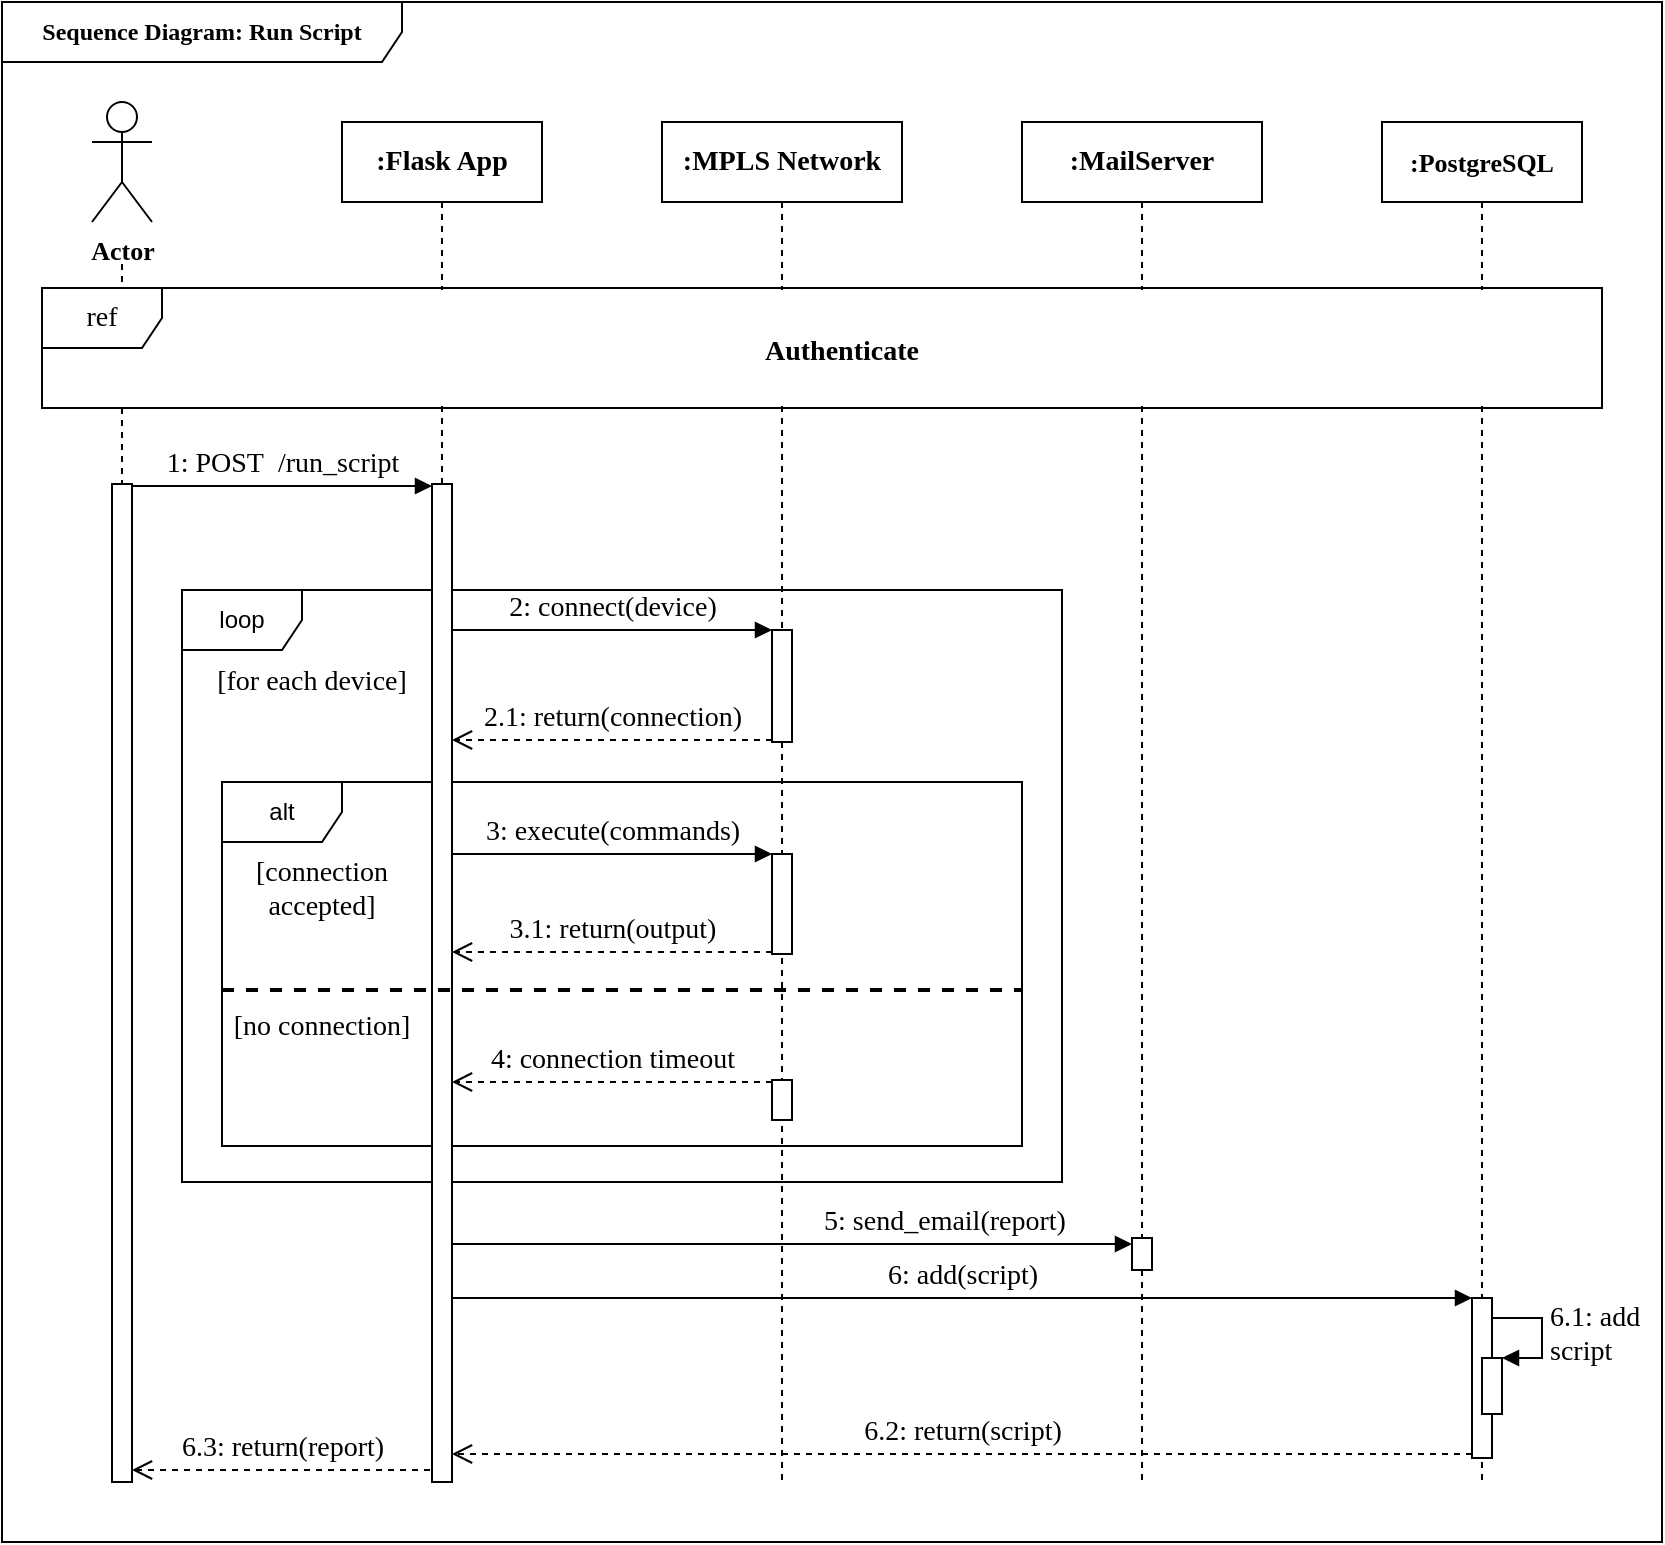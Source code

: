 <mxfile version="13.6.5" type="github">
  <diagram id="kgpKYQtTHZ0yAKxKKP6v" name="Page-1">
    <mxGraphModel dx="865" dy="457" grid="1" gridSize="10" guides="1" tooltips="1" connect="1" arrows="1" fold="1" page="1" pageScale="1" pageWidth="850" pageHeight="1100" math="0" shadow="0" extFonts="Old Standard TT^https://fonts.googleapis.com/css?family=Old+Standard+TT">
      <root>
        <mxCell id="0" />
        <mxCell id="1" parent="0" />
        <mxCell id="scSC1ONJ-kp-0vuA-Wr2-7" value="&lt;span style=&quot;font-family: &amp;#34;helvetica&amp;#34; ; font-size: 12px&quot;&gt;alt&lt;/span&gt;" style="shape=umlFrame;whiteSpace=wrap;html=1;fontFamily=Old Standard TT;fontSize=14;" parent="1" vertex="1">
          <mxGeometry x="300" y="420" width="400" height="182" as="geometry" />
        </mxCell>
        <mxCell id="scSC1ONJ-kp-0vuA-Wr2-1" value="loop" style="shape=umlFrame;whiteSpace=wrap;html=1;" parent="1" vertex="1">
          <mxGeometry x="280" y="324" width="440" height="296" as="geometry" />
        </mxCell>
        <mxCell id="V96XFKrL5X7HhLmzF2Gw-1" value="&lt;font face=&quot;Old Standard TT&quot;&gt;&lt;b&gt;Sequence Diagram: Run Script&lt;/b&gt;&lt;/font&gt;" style="shape=umlFrame;whiteSpace=wrap;html=1;width=200;height=30;" parent="1" vertex="1">
          <mxGeometry x="190" y="30" width="830" height="770" as="geometry" />
        </mxCell>
        <mxCell id="BJgerjKeEdl1azDdf-ck-2" value="" style="endArrow=none;dashed=1;html=1;" parent="1" edge="1">
          <mxGeometry width="50" height="50" relative="1" as="geometry">
            <mxPoint x="250" y="770" as="sourcePoint" />
            <mxPoint x="250" y="158" as="targetPoint" />
          </mxGeometry>
        </mxCell>
        <mxCell id="won6xVCmw4BPkQLx-nKb-10" value="&lt;font face=&quot;Old Standard TT&quot; size=&quot;1&quot;&gt;&lt;b style=&quot;font-size: 14px&quot;&gt;:MailServer&lt;/b&gt;&lt;/font&gt;" style="shape=umlLifeline;perimeter=lifelinePerimeter;whiteSpace=wrap;html=1;container=1;collapsible=0;recursiveResize=0;outlineConnect=0;" parent="1" vertex="1">
          <mxGeometry x="700" y="90" width="120" height="680" as="geometry" />
        </mxCell>
        <mxCell id="scSC1ONJ-kp-0vuA-Wr2-20" value="" style="html=1;points=[];perimeter=orthogonalPerimeter;strokeWidth=1;fontFamily=Old Standard TT;fontSize=14;" parent="won6xVCmw4BPkQLx-nKb-10" vertex="1">
          <mxGeometry x="55" y="558" width="10" height="16" as="geometry" />
        </mxCell>
        <mxCell id="won6xVCmw4BPkQLx-nKb-11" value="&lt;font face=&quot;Old Standard TT&quot; size=&quot;1&quot;&gt;&lt;b style=&quot;font-size: 13px&quot;&gt;:PostgreSQL&lt;/b&gt;&lt;/font&gt;" style="shape=umlLifeline;perimeter=lifelinePerimeter;whiteSpace=wrap;html=1;container=1;collapsible=0;recursiveResize=0;outlineConnect=0;" parent="1" vertex="1">
          <mxGeometry x="880" y="90" width="100" height="680" as="geometry" />
        </mxCell>
        <mxCell id="scSC1ONJ-kp-0vuA-Wr2-23" value="" style="html=1;points=[];perimeter=orthogonalPerimeter;strokeWidth=1;fontFamily=Old Standard TT;fontSize=14;" parent="won6xVCmw4BPkQLx-nKb-11" vertex="1">
          <mxGeometry x="45" y="588" width="10" height="80" as="geometry" />
        </mxCell>
        <mxCell id="scSC1ONJ-kp-0vuA-Wr2-26" value="" style="html=1;points=[];perimeter=orthogonalPerimeter;strokeWidth=1;fontFamily=Old Standard TT;fontSize=14;" parent="won6xVCmw4BPkQLx-nKb-11" vertex="1">
          <mxGeometry x="50" y="618" width="10" height="28" as="geometry" />
        </mxCell>
        <mxCell id="scSC1ONJ-kp-0vuA-Wr2-27" value="6.1: add&lt;br&gt;script" style="edgeStyle=orthogonalEdgeStyle;html=1;align=left;spacingLeft=2;endArrow=block;rounded=0;entryX=1;entryY=0;labelBackgroundColor=none;fontFamily=Old Standard TT;fontSize=14;" parent="won6xVCmw4BPkQLx-nKb-11" target="scSC1ONJ-kp-0vuA-Wr2-26" edge="1">
          <mxGeometry relative="1" as="geometry">
            <mxPoint x="55" y="598" as="sourcePoint" />
            <Array as="points">
              <mxPoint x="80" y="598" />
            </Array>
          </mxGeometry>
        </mxCell>
        <mxCell id="won6xVCmw4BPkQLx-nKb-28" value="&lt;font face=&quot;Old Standard TT&quot; style=&quot;font-size: 13px&quot;&gt;&lt;b&gt;Actor&lt;/b&gt;&lt;/font&gt;" style="shape=umlActor;verticalLabelPosition=bottom;verticalAlign=top;html=1;" parent="1" vertex="1">
          <mxGeometry x="235" y="80" width="30" height="60" as="geometry" />
        </mxCell>
        <mxCell id="won6xVCmw4BPkQLx-nKb-9" value="&lt;font face=&quot;Old Standard TT&quot; size=&quot;1&quot;&gt;&lt;b style=&quot;font-size: 14px&quot;&gt;:Flask App&lt;/b&gt;&lt;/font&gt;" style="shape=umlLifeline;perimeter=lifelinePerimeter;whiteSpace=wrap;html=1;container=1;collapsible=0;recursiveResize=0;outlineConnect=0;" parent="1" vertex="1">
          <mxGeometry x="360" y="90" width="100" height="680" as="geometry" />
        </mxCell>
        <mxCell id="BJgerjKeEdl1azDdf-ck-3" value="" style="html=1;points=[];perimeter=orthogonalPerimeter;" parent="won6xVCmw4BPkQLx-nKb-9" vertex="1">
          <mxGeometry x="45" y="181" width="10" height="499" as="geometry" />
        </mxCell>
        <mxCell id="BJgerjKeEdl1azDdf-ck-6" value="&lt;font face=&quot;Old Standard TT&quot; style=&quot;font-size: 14px&quot;&gt;1: POST&amp;nbsp; /run_script&lt;/font&gt;" style="html=1;verticalAlign=bottom;endArrow=block;labelBackgroundColor=none;" parent="1" edge="1">
          <mxGeometry width="80" relative="1" as="geometry">
            <mxPoint x="255" y="272" as="sourcePoint" />
            <mxPoint x="405" y="272" as="targetPoint" />
          </mxGeometry>
        </mxCell>
        <mxCell id="BJgerjKeEdl1azDdf-ck-7" value="" style="html=1;points=[];perimeter=orthogonalPerimeter;" parent="1" vertex="1">
          <mxGeometry x="245" y="271" width="10" height="499" as="geometry" />
        </mxCell>
        <mxCell id="won6xVCmw4BPkQLx-nKb-49" value="&lt;font face=&quot;Old Standard TT&quot; size=&quot;1&quot;&gt;&lt;b style=&quot;font-size: 14px&quot;&gt;:MPLS Network&lt;/b&gt;&lt;/font&gt;" style="shape=umlLifeline;perimeter=lifelinePerimeter;whiteSpace=wrap;html=1;container=1;collapsible=0;recursiveResize=0;outlineConnect=0;" parent="1" vertex="1">
          <mxGeometry x="520" y="90" width="120" height="680" as="geometry" />
        </mxCell>
        <mxCell id="scSC1ONJ-kp-0vuA-Wr2-3" value="" style="html=1;points=[];perimeter=orthogonalPerimeter;fontFamily=Old Standard TT;fontSize=14;" parent="won6xVCmw4BPkQLx-nKb-49" vertex="1">
          <mxGeometry x="55" y="254" width="10" height="56" as="geometry" />
        </mxCell>
        <mxCell id="scSC1ONJ-kp-0vuA-Wr2-9" value="" style="html=1;points=[];perimeter=orthogonalPerimeter;fontFamily=Old Standard TT;fontSize=14;" parent="won6xVCmw4BPkQLx-nKb-49" vertex="1">
          <mxGeometry x="55" y="366" width="10" height="50" as="geometry" />
        </mxCell>
        <mxCell id="scSC1ONJ-kp-0vuA-Wr2-11" value="3.1: return(output)" style="html=1;verticalAlign=bottom;endArrow=open;dashed=1;endSize=8;exitX=0;exitY=0.95;fontFamily=Old Standard TT;fontSize=14;labelBackgroundColor=none;" parent="won6xVCmw4BPkQLx-nKb-49" edge="1">
          <mxGeometry relative="1" as="geometry">
            <mxPoint x="-105" y="415" as="targetPoint" />
            <mxPoint x="55" y="415" as="sourcePoint" />
          </mxGeometry>
        </mxCell>
        <mxCell id="scSC1ONJ-kp-0vuA-Wr2-15" value="" style="html=1;points=[];perimeter=orthogonalPerimeter;strokeWidth=1;fontFamily=Old Standard TT;fontSize=14;" parent="won6xVCmw4BPkQLx-nKb-49" vertex="1">
          <mxGeometry x="55" y="479" width="10" height="20" as="geometry" />
        </mxCell>
        <mxCell id="scSC1ONJ-kp-0vuA-Wr2-2" value="[for each device]" style="text;align=center;fontStyle=0;verticalAlign=middle;spacingLeft=3;spacingRight=3;strokeColor=none;rotatable=0;points=[[0,0.5],[1,0.5]];portConstraint=eastwest;fontFamily=Old Standard TT;fontSize=14;" parent="1" vertex="1">
          <mxGeometry x="290" y="355" width="110" height="26" as="geometry" />
        </mxCell>
        <mxCell id="scSC1ONJ-kp-0vuA-Wr2-4" value="2: connect(device)" style="html=1;verticalAlign=bottom;endArrow=block;entryX=0;entryY=0;fontFamily=Old Standard TT;fontSize=14;labelBackgroundColor=none;" parent="1" target="scSC1ONJ-kp-0vuA-Wr2-3" edge="1">
          <mxGeometry relative="1" as="geometry">
            <mxPoint x="415" y="344.0" as="sourcePoint" />
          </mxGeometry>
        </mxCell>
        <mxCell id="scSC1ONJ-kp-0vuA-Wr2-5" value="2.1: return(connection)" style="html=1;verticalAlign=bottom;endArrow=open;dashed=1;endSize=8;exitX=0;exitY=0.95;fontFamily=Old Standard TT;fontSize=14;labelBackgroundColor=none;" parent="1" edge="1">
          <mxGeometry relative="1" as="geometry">
            <mxPoint x="415" y="399" as="targetPoint" />
            <mxPoint x="575" y="399" as="sourcePoint" />
          </mxGeometry>
        </mxCell>
        <mxCell id="scSC1ONJ-kp-0vuA-Wr2-10" value="3: execute(commands)" style="html=1;verticalAlign=bottom;endArrow=block;entryX=0;entryY=0;fontFamily=Old Standard TT;fontSize=14;labelBackgroundColor=none;" parent="1" edge="1">
          <mxGeometry relative="1" as="geometry">
            <mxPoint x="415" y="456" as="sourcePoint" />
            <mxPoint x="575" y="456" as="targetPoint" />
          </mxGeometry>
        </mxCell>
        <mxCell id="scSC1ONJ-kp-0vuA-Wr2-12" value="" style="line;strokeWidth=2;fillColor=none;align=left;verticalAlign=middle;spacingTop=-1;spacingLeft=3;spacingRight=3;rotatable=0;labelPosition=right;points=[];portConstraint=eastwest;fontFamily=Old Standard TT;fontSize=14;dashed=1;" parent="1" vertex="1">
          <mxGeometry x="300" y="520" width="400" height="8" as="geometry" />
        </mxCell>
        <mxCell id="scSC1ONJ-kp-0vuA-Wr2-13" value="[connection &#xa;accepted]" style="text;align=center;fontStyle=0;verticalAlign=middle;spacingLeft=3;spacingRight=3;strokeColor=none;rotatable=0;points=[[0,0.5],[1,0.5]];portConstraint=eastwest;fontFamily=Old Standard TT;fontSize=14;" parent="1" vertex="1">
          <mxGeometry x="310" y="459" width="80" height="26" as="geometry" />
        </mxCell>
        <mxCell id="scSC1ONJ-kp-0vuA-Wr2-14" value="[no connection]" style="text;align=center;fontStyle=0;verticalAlign=middle;spacingLeft=3;spacingRight=3;strokeColor=none;rotatable=0;points=[[0,0.5],[1,0.5]];portConstraint=eastwest;fontFamily=Old Standard TT;fontSize=14;" parent="1" vertex="1">
          <mxGeometry x="310" y="531" width="80" height="19" as="geometry" />
        </mxCell>
        <mxCell id="scSC1ONJ-kp-0vuA-Wr2-16" value="4: connection timeout" style="html=1;verticalAlign=bottom;endArrow=open;dashed=1;endSize=8;fontFamily=Old Standard TT;fontSize=14;labelBackgroundColor=none;" parent="1" edge="1">
          <mxGeometry relative="1" as="geometry">
            <mxPoint x="575" y="570" as="sourcePoint" />
            <mxPoint x="415" y="570" as="targetPoint" />
          </mxGeometry>
        </mxCell>
        <mxCell id="scSC1ONJ-kp-0vuA-Wr2-21" value="5: send_email(report)" style="html=1;verticalAlign=bottom;endArrow=block;labelBackgroundColor=none;fontFamily=Old Standard TT;fontSize=14;" parent="1" edge="1" source="BJgerjKeEdl1azDdf-ck-3">
          <mxGeometry x="0.443" relative="1" as="geometry">
            <mxPoint x="430" y="651" as="sourcePoint" />
            <mxPoint x="755" y="651" as="targetPoint" />
            <mxPoint as="offset" />
          </mxGeometry>
        </mxCell>
        <mxCell id="scSC1ONJ-kp-0vuA-Wr2-24" value="6: add(script)" style="html=1;verticalAlign=bottom;endArrow=block;entryX=0;entryY=0;labelBackgroundColor=none;fontFamily=Old Standard TT;fontSize=14;" parent="1" target="scSC1ONJ-kp-0vuA-Wr2-23" edge="1" source="BJgerjKeEdl1azDdf-ck-3">
          <mxGeometry relative="1" as="geometry">
            <mxPoint x="430" y="678" as="sourcePoint" />
          </mxGeometry>
        </mxCell>
        <mxCell id="scSC1ONJ-kp-0vuA-Wr2-25" value="6.2: return(script)" style="html=1;verticalAlign=bottom;endArrow=open;dashed=1;endSize=8;exitX=0;exitY=0.95;labelBackgroundColor=none;fontFamily=Old Standard TT;fontSize=14;" parent="1" edge="1" target="BJgerjKeEdl1azDdf-ck-3">
          <mxGeometry relative="1" as="geometry">
            <mxPoint x="430" y="756" as="targetPoint" />
            <mxPoint x="925" y="756.0" as="sourcePoint" />
          </mxGeometry>
        </mxCell>
        <mxCell id="scSC1ONJ-kp-0vuA-Wr2-30" value="6.3: return(report)" style="html=1;verticalAlign=bottom;endArrow=open;dashed=1;endSize=8;labelBackgroundColor=none;fontFamily=Old Standard TT;fontSize=14;" parent="1" edge="1">
          <mxGeometry relative="1" as="geometry">
            <mxPoint x="404" y="764.0" as="sourcePoint" />
            <mxPoint x="255" y="764.0" as="targetPoint" />
          </mxGeometry>
        </mxCell>
        <mxCell id="scSC1ONJ-kp-0vuA-Wr2-29" value="Authenticate" style="text;align=center;fontStyle=1;verticalAlign=middle;spacingLeft=3;spacingRight=3;strokeColor=none;rotatable=0;points=[[0,0.5],[1,0.5]];portConstraint=eastwest;fontFamily=Old Standard TT;fontSize=14;fillColor=#ffffff;" parent="1" vertex="1">
          <mxGeometry x="240" y="174" width="740" height="58" as="geometry" />
        </mxCell>
        <mxCell id="scSC1ONJ-kp-0vuA-Wr2-28" value="ref" style="shape=umlFrame;whiteSpace=wrap;html=1;strokeWidth=1;fontFamily=Old Standard TT;fontSize=14;" parent="1" vertex="1">
          <mxGeometry x="210" y="173" width="780" height="60" as="geometry" />
        </mxCell>
      </root>
    </mxGraphModel>
  </diagram>
</mxfile>
